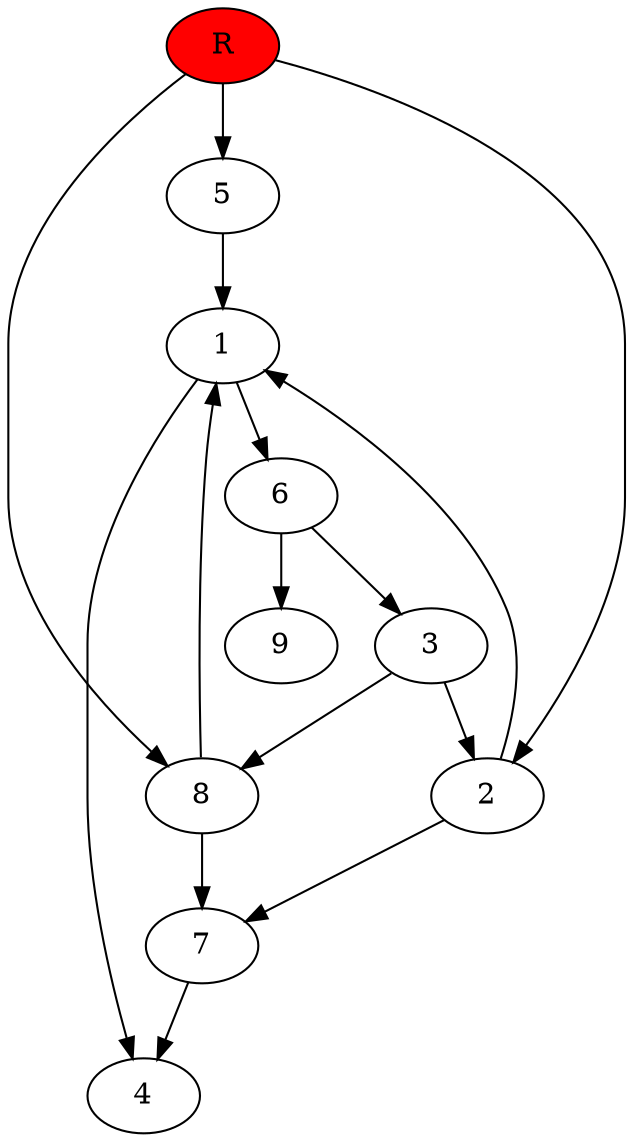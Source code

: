 digraph prb37914 {
	1
	2
	3
	4
	5
	6
	7
	8
	R [fillcolor="#ff0000" style=filled]
	1 -> 4
	1 -> 6
	2 -> 1
	2 -> 7
	3 -> 2
	3 -> 8
	5 -> 1
	6 -> 3
	6 -> 9
	7 -> 4
	8 -> 1
	8 -> 7
	R -> 2
	R -> 5
	R -> 8
}

